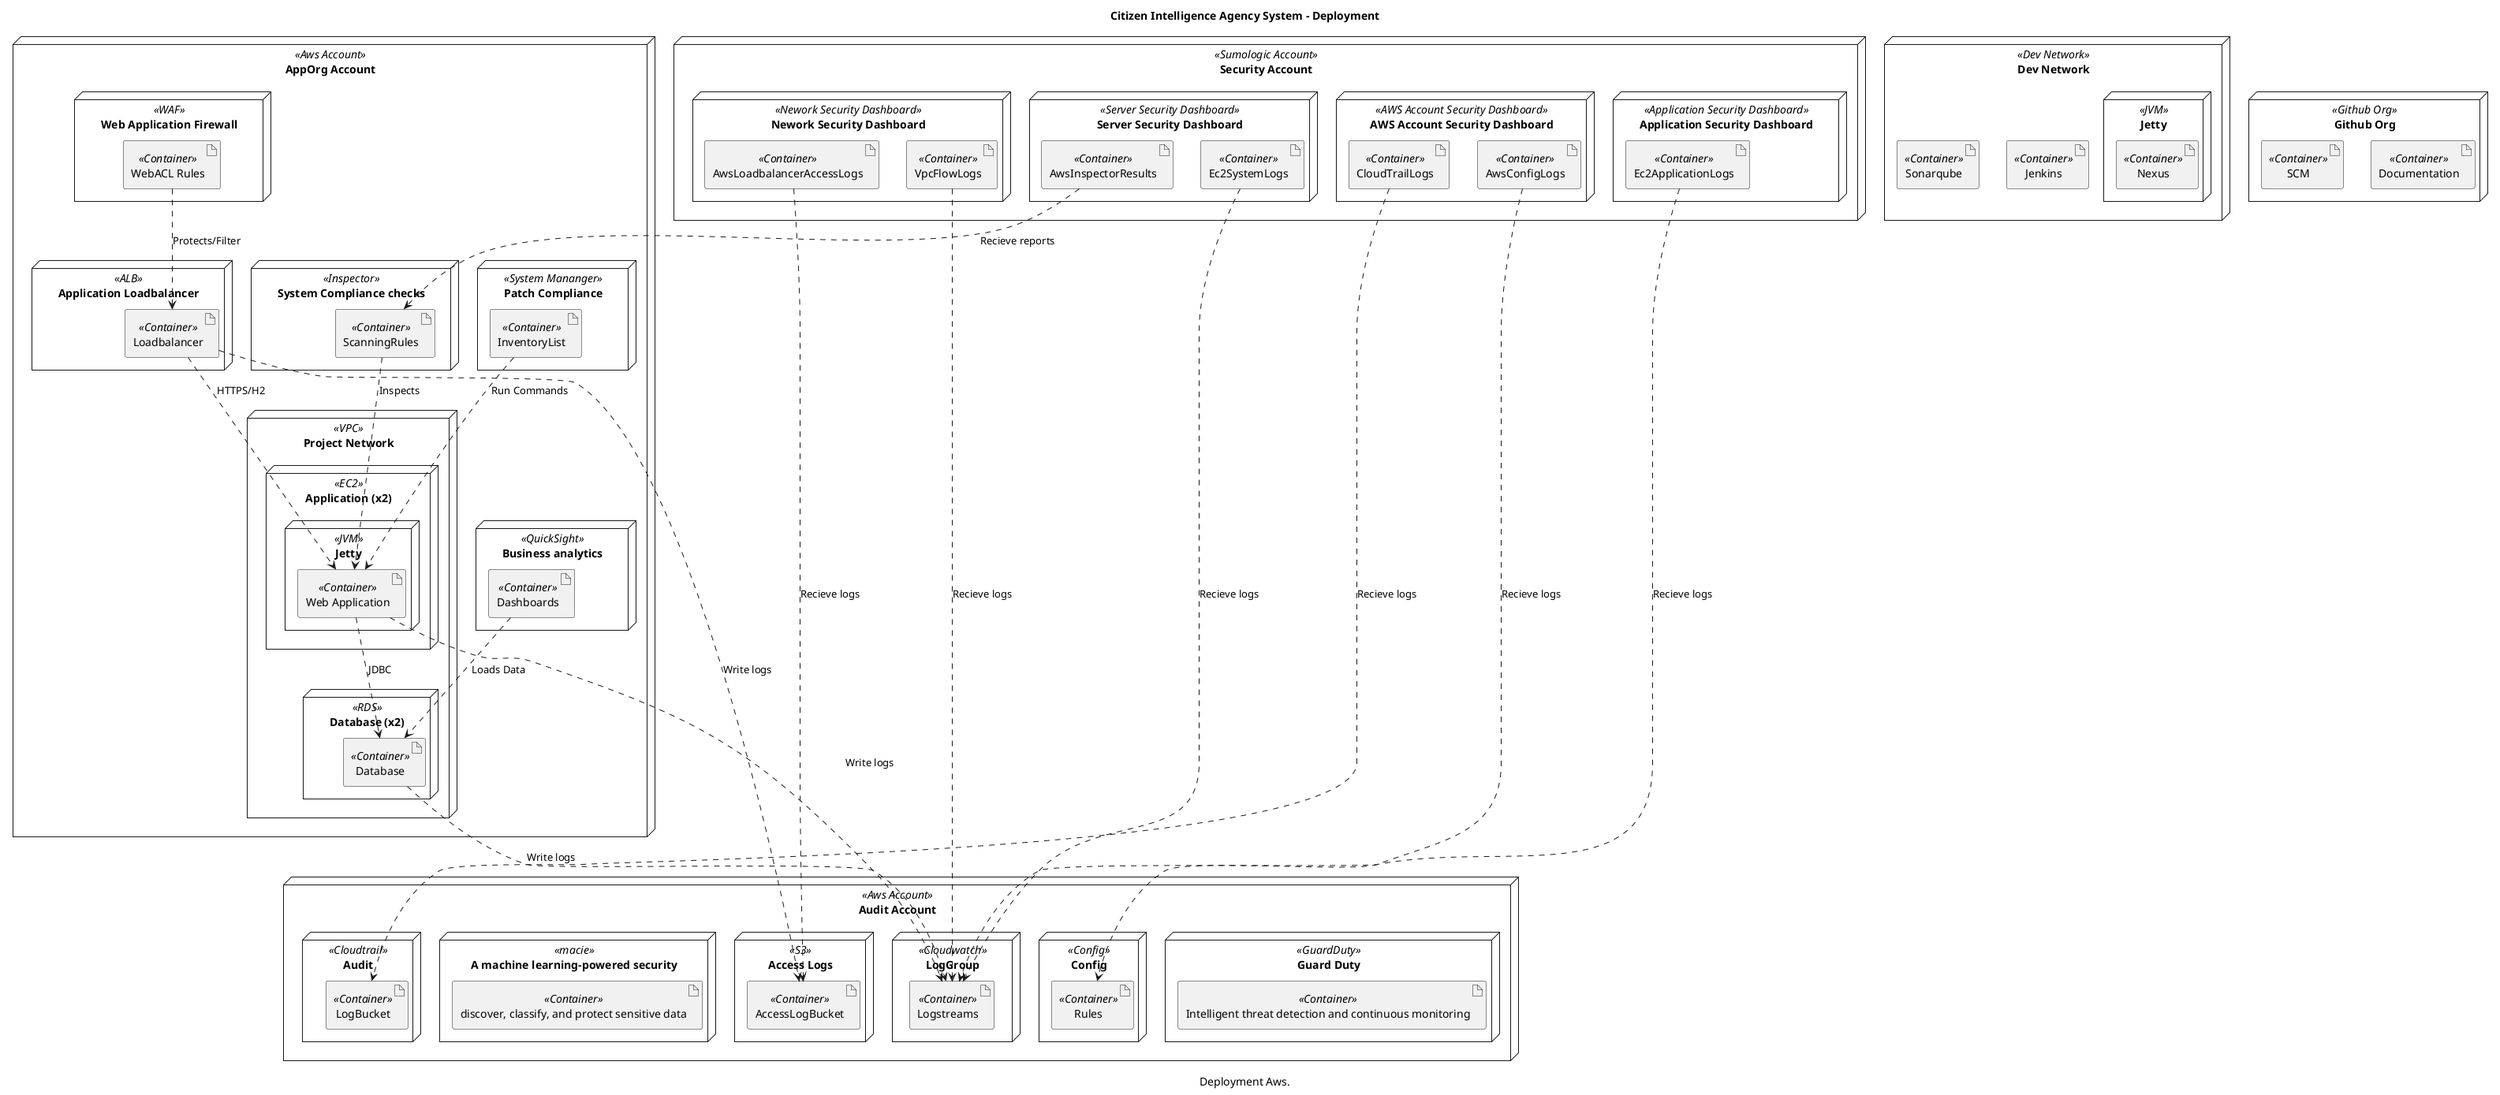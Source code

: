 @startuml
title Citizen Intelligence Agency System - Deployment
caption Deployment Aws.
node "AppOrg Account" <<Aws Account>> as 108 {
  node "Patch Compliance" <<System Mananger>> as 122 {
    artifact "InventoryList" <<Container>> as 124
  }
  node "Business analytics" <<QuickSight>> as 126 {
    artifact "Dashboards" <<Container>> as 128
  }
  node "Application Loadbalancer" <<ALB>> as 148 {
    artifact "Loadbalancer" <<Container>> as 149
  }
  node "Web Application Firewall" <<WAF>> as 110 {
    artifact "WebACL Rules" <<Container>> as 112
  }
  node "Project Network" <<VPC>> as 109 {
    node "Database (x2)" <<RDS>> as 161 {
      artifact "Database" <<Container>> as 162
    }
    node "Application (x2)" <<EC2>> as 153 {
      node "Jetty" <<JVM>> as 154 {
        artifact "Web Application" <<Container>> as 155
      }
    }
  }
  node "System Compliance checks" <<Inspector>> as 118 {
    artifact "ScanningRules" <<Container>> as 120
  }
}
node "Audit Account" <<Aws Account>> as 114 {
  node "Guard Duty" <<GuardDuty>> as 130 {
    artifact "Intelligent threat detection and continuous monitoring" <<Container>> as 132
  }
  node "LogGroup" <<Cloudwatch>> as 136 {
    artifact "Logstreams" <<Container>> as 138
  }
  node "Access Logs" <<S3>> as 144 {
    artifact "AccessLogBucket" <<Container>> as 146
  }
  node "Config" <<Config>> as 115 {
    artifact "Rules" <<Container>> as 117
  }
  node "A machine learning-powered security" <<macie>> as 133 {
    artifact "discover, classify, and protect sensitive data" <<Container>> as 135
  }
  node "Audit" <<Cloudtrail>> as 141 {
    artifact "LogBucket" <<Container>> as 143
  }
}
node "Dev Network" <<Dev Network>> as 172 {
  node "Jetty" <<JVM>> as 174 {
    artifact "Nexus" <<Container>> as 175
  }
  artifact "Jenkins" <<Container>> as 179
  artifact "Sonarqube" <<Container>> as 177
}
node "Github Org" <<Github Org>> as 167 {
  artifact "Documentation" <<Container>> as 171
  artifact "SCM" <<Container>> as 169
}
node "Security Account" <<Sumologic Account>> as 184 {
  node "Nework Security Dashboard" <<Nework Security Dashboard>> as 185 {
    artifact "AwsLoadbalancerAccessLogs" <<Container>> as 215
    artifact "VpcFlowLogs" <<Container>> as 191
  }
  node "AWS Account Security Dashboard" <<AWS Account Security Dashboard>> as 187 {
    artifact "CloudTrailLogs" <<Container>> as 195
    artifact "AwsConfigLogs" <<Container>> as 199
  }
  node "Server Security Dashboard" <<Server Security Dashboard>> as 186 {
    artifact "Ec2SystemLogs" <<Container>> as 203
    artifact "AwsInspectorResults" <<Container>> as 211
  }
  node "Application Security Dashboard" <<Application Security Dashboard>> as 188 {
    artifact "Ec2ApplicationLogs" <<Container>> as 207
  }
}
215 ..> 146 : Recieve logs
203 ..> 138 : Recieve logs
195 ..> 143 : Recieve logs
211 ..> 120 : Recieve reports
128 ..> 162 : Loads Data
199 ..> 117 : Recieve logs
155 ..> 162 : JDBC
112 ..> 149 : Protects/Filter
191 ..> 138 : Recieve logs
149 ..> 146 : Write logs
207 ..> 138 : Recieve logs
149 ..> 155 : HTTPS/H2
124 ..> 155 : Run Commands
162 ..> 138 : Write logs
120 ..> 155 : Inspects
155 ..> 138 : Write logs
@enduml